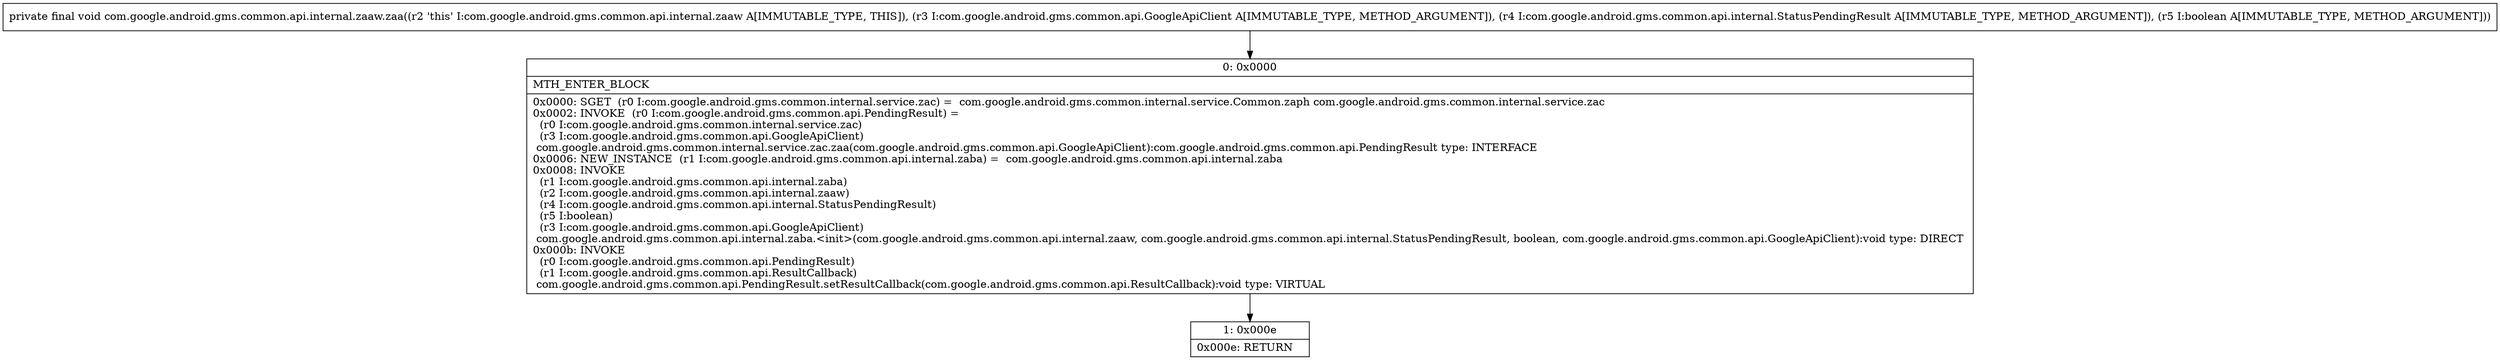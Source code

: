 digraph "CFG forcom.google.android.gms.common.api.internal.zaaw.zaa(Lcom\/google\/android\/gms\/common\/api\/GoogleApiClient;Lcom\/google\/android\/gms\/common\/api\/internal\/StatusPendingResult;Z)V" {
Node_0 [shape=record,label="{0\:\ 0x0000|MTH_ENTER_BLOCK\l|0x0000: SGET  (r0 I:com.google.android.gms.common.internal.service.zac) =  com.google.android.gms.common.internal.service.Common.zaph com.google.android.gms.common.internal.service.zac \l0x0002: INVOKE  (r0 I:com.google.android.gms.common.api.PendingResult) = \l  (r0 I:com.google.android.gms.common.internal.service.zac)\l  (r3 I:com.google.android.gms.common.api.GoogleApiClient)\l com.google.android.gms.common.internal.service.zac.zaa(com.google.android.gms.common.api.GoogleApiClient):com.google.android.gms.common.api.PendingResult type: INTERFACE \l0x0006: NEW_INSTANCE  (r1 I:com.google.android.gms.common.api.internal.zaba) =  com.google.android.gms.common.api.internal.zaba \l0x0008: INVOKE  \l  (r1 I:com.google.android.gms.common.api.internal.zaba)\l  (r2 I:com.google.android.gms.common.api.internal.zaaw)\l  (r4 I:com.google.android.gms.common.api.internal.StatusPendingResult)\l  (r5 I:boolean)\l  (r3 I:com.google.android.gms.common.api.GoogleApiClient)\l com.google.android.gms.common.api.internal.zaba.\<init\>(com.google.android.gms.common.api.internal.zaaw, com.google.android.gms.common.api.internal.StatusPendingResult, boolean, com.google.android.gms.common.api.GoogleApiClient):void type: DIRECT \l0x000b: INVOKE  \l  (r0 I:com.google.android.gms.common.api.PendingResult)\l  (r1 I:com.google.android.gms.common.api.ResultCallback)\l com.google.android.gms.common.api.PendingResult.setResultCallback(com.google.android.gms.common.api.ResultCallback):void type: VIRTUAL \l}"];
Node_1 [shape=record,label="{1\:\ 0x000e|0x000e: RETURN   \l}"];
MethodNode[shape=record,label="{private final void com.google.android.gms.common.api.internal.zaaw.zaa((r2 'this' I:com.google.android.gms.common.api.internal.zaaw A[IMMUTABLE_TYPE, THIS]), (r3 I:com.google.android.gms.common.api.GoogleApiClient A[IMMUTABLE_TYPE, METHOD_ARGUMENT]), (r4 I:com.google.android.gms.common.api.internal.StatusPendingResult A[IMMUTABLE_TYPE, METHOD_ARGUMENT]), (r5 I:boolean A[IMMUTABLE_TYPE, METHOD_ARGUMENT])) }"];
MethodNode -> Node_0;
Node_0 -> Node_1;
}

